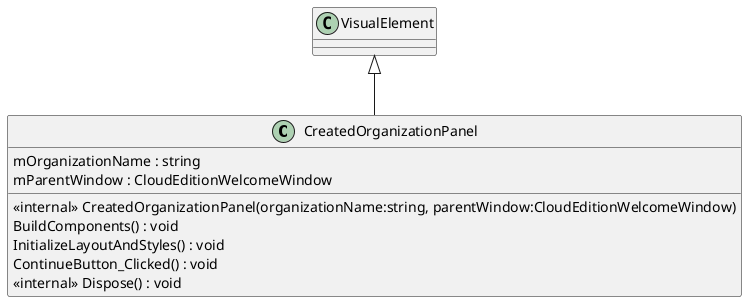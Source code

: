 @startuml
class CreatedOrganizationPanel {
    <<internal>> CreatedOrganizationPanel(organizationName:string, parentWindow:CloudEditionWelcomeWindow)
    BuildComponents() : void
    InitializeLayoutAndStyles() : void
    ContinueButton_Clicked() : void
    <<internal>> Dispose() : void
    mOrganizationName : string
    mParentWindow : CloudEditionWelcomeWindow
}
VisualElement <|-- CreatedOrganizationPanel
@enduml
